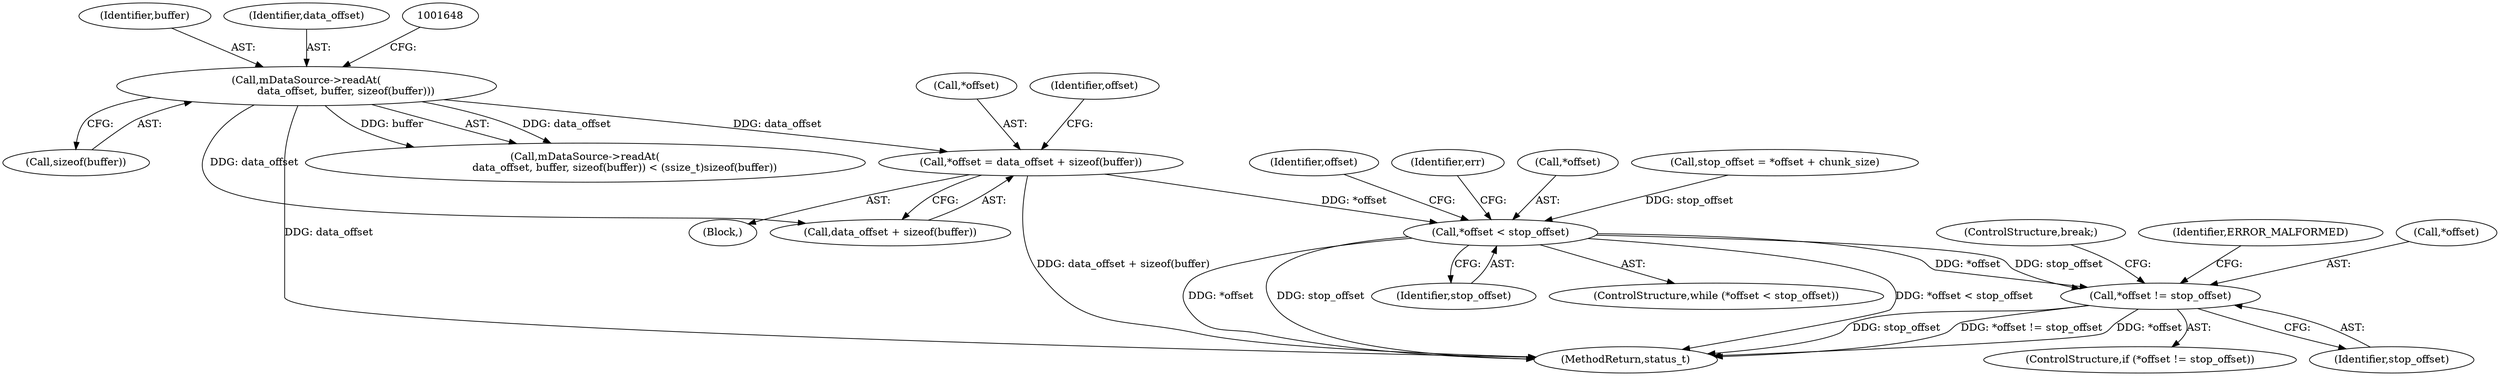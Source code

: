 digraph "0_Android_2674a7218eaa3c87f2ee26d26da5b9170e10f859@API" {
"1001722" [label="(Call,*offset = data_offset + sizeof(buffer))"];
"1001642" [label="(Call,mDataSource->readAt(\n                        data_offset, buffer, sizeof(buffer)))"];
"1001730" [label="(Call,*offset < stop_offset)"];
"1001751" [label="(Call,*offset != stop_offset)"];
"1001642" [label="(Call,mDataSource->readAt(\n                        data_offset, buffer, sizeof(buffer)))"];
"1001730" [label="(Call,*offset < stop_offset)"];
"1001729" [label="(ControlStructure,while (*offset < stop_offset))"];
"1002927" [label="(MethodReturn,status_t)"];
"1001758" [label="(ControlStructure,break;)"];
"1001751" [label="(Call,*offset != stop_offset)"];
"1001753" [label="(Identifier,offset)"];
"1001641" [label="(Call,mDataSource->readAt(\n                        data_offset, buffer, sizeof(buffer)) < (ssize_t)sizeof(buffer))"];
"1001733" [label="(Identifier,stop_offset)"];
"1001625" [label="(Block,)"];
"1001757" [label="(Identifier,ERROR_MALFORMED)"];
"1001644" [label="(Identifier,buffer)"];
"1001722" [label="(Call,*offset = data_offset + sizeof(buffer))"];
"1001754" [label="(Identifier,stop_offset)"];
"1001645" [label="(Call,sizeof(buffer))"];
"1001725" [label="(Call,data_offset + sizeof(buffer))"];
"1001643" [label="(Identifier,data_offset)"];
"1001723" [label="(Call,*offset)"];
"1001737" [label="(Identifier,err)"];
"1001752" [label="(Call,*offset)"];
"1001732" [label="(Identifier,offset)"];
"1001750" [label="(ControlStructure,if (*offset != stop_offset))"];
"1001731" [label="(Call,*offset)"];
"1001716" [label="(Call,stop_offset = *offset + chunk_size)"];
"1001722" -> "1001625"  [label="AST: "];
"1001722" -> "1001725"  [label="CFG: "];
"1001723" -> "1001722"  [label="AST: "];
"1001725" -> "1001722"  [label="AST: "];
"1001732" -> "1001722"  [label="CFG: "];
"1001722" -> "1002927"  [label="DDG: data_offset + sizeof(buffer)"];
"1001642" -> "1001722"  [label="DDG: data_offset"];
"1001722" -> "1001730"  [label="DDG: *offset"];
"1001642" -> "1001641"  [label="AST: "];
"1001642" -> "1001645"  [label="CFG: "];
"1001643" -> "1001642"  [label="AST: "];
"1001644" -> "1001642"  [label="AST: "];
"1001645" -> "1001642"  [label="AST: "];
"1001648" -> "1001642"  [label="CFG: "];
"1001642" -> "1002927"  [label="DDG: data_offset"];
"1001642" -> "1001641"  [label="DDG: data_offset"];
"1001642" -> "1001641"  [label="DDG: buffer"];
"1001642" -> "1001725"  [label="DDG: data_offset"];
"1001730" -> "1001729"  [label="AST: "];
"1001730" -> "1001733"  [label="CFG: "];
"1001731" -> "1001730"  [label="AST: "];
"1001733" -> "1001730"  [label="AST: "];
"1001737" -> "1001730"  [label="CFG: "];
"1001753" -> "1001730"  [label="CFG: "];
"1001730" -> "1002927"  [label="DDG: *offset < stop_offset"];
"1001730" -> "1002927"  [label="DDG: *offset"];
"1001730" -> "1002927"  [label="DDG: stop_offset"];
"1001716" -> "1001730"  [label="DDG: stop_offset"];
"1001730" -> "1001751"  [label="DDG: *offset"];
"1001730" -> "1001751"  [label="DDG: stop_offset"];
"1001751" -> "1001750"  [label="AST: "];
"1001751" -> "1001754"  [label="CFG: "];
"1001752" -> "1001751"  [label="AST: "];
"1001754" -> "1001751"  [label="AST: "];
"1001757" -> "1001751"  [label="CFG: "];
"1001758" -> "1001751"  [label="CFG: "];
"1001751" -> "1002927"  [label="DDG: *offset != stop_offset"];
"1001751" -> "1002927"  [label="DDG: *offset"];
"1001751" -> "1002927"  [label="DDG: stop_offset"];
}

